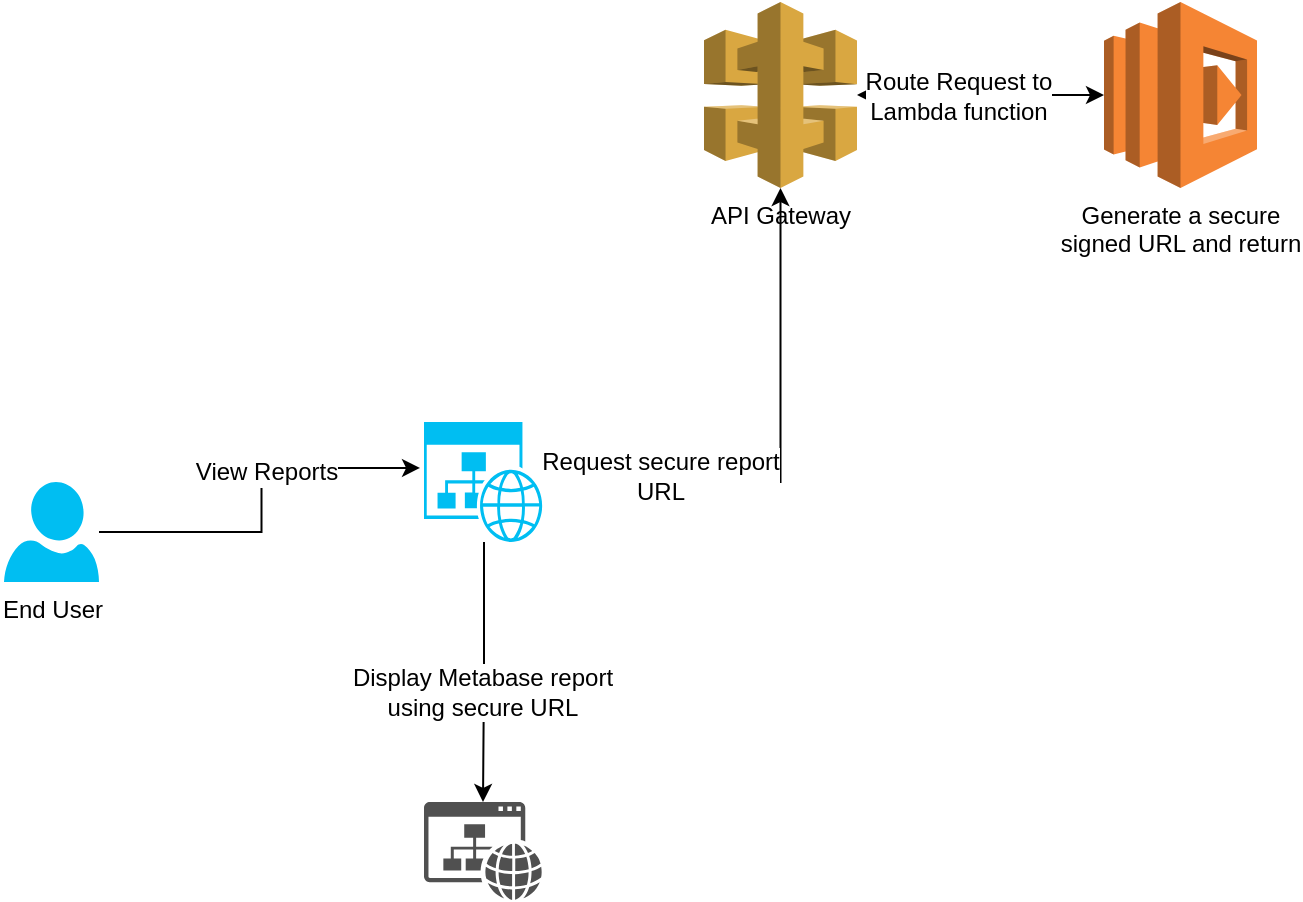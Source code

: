 <mxfile version="12.4.2" type="device" pages="1"><diagram id="BKnAOpuySM4NpKEYEow1" name="Page-1"><mxGraphModel dx="1662" dy="814" grid="1" gridSize="10" guides="1" tooltips="1" connect="1" arrows="1" fold="1" page="1" pageScale="1" pageWidth="1169" pageHeight="827" math="0" shadow="0"><root><mxCell id="0"/><mxCell id="1" parent="0"/><mxCell id="B2eLb6zMdleuknlEjI1z-9" value="" style="edgeStyle=orthogonalEdgeStyle;rounded=0;orthogonalLoop=1;jettySize=auto;html=1;entryX=-0.033;entryY=0.383;entryDx=0;entryDy=0;entryPerimeter=0;" edge="1" parent="1" source="B2eLb6zMdleuknlEjI1z-1" target="B2eLb6zMdleuknlEjI1z-16"><mxGeometry relative="1" as="geometry"/></mxCell><mxCell id="B2eLb6zMdleuknlEjI1z-19" value="View Reports" style="text;html=1;align=center;verticalAlign=middle;resizable=0;points=[];;labelBackgroundColor=#ffffff;" vertex="1" connectable="0" parent="B2eLb6zMdleuknlEjI1z-9"><mxGeometry x="0.196" y="-2" relative="1" as="geometry"><mxPoint as="offset"/></mxGeometry></mxCell><mxCell id="B2eLb6zMdleuknlEjI1z-1" value="End User" style="verticalLabelPosition=bottom;html=1;verticalAlign=top;align=center;strokeColor=none;fillColor=#00BEF2;shape=mxgraph.azure.user;" vertex="1" parent="1"><mxGeometry x="240" y="350" width="47.5" height="50" as="geometry"/></mxCell><mxCell id="B2eLb6zMdleuknlEjI1z-2" value="API Gateway" style="outlineConnect=0;dashed=0;verticalLabelPosition=bottom;verticalAlign=top;align=center;html=1;shape=mxgraph.aws3.api_gateway;fillColor=#D9A741;gradientColor=none;" vertex="1" parent="1"><mxGeometry x="590" y="110" width="76.5" height="93" as="geometry"/></mxCell><mxCell id="B2eLb6zMdleuknlEjI1z-5" value="Generate a secure &lt;br&gt;signed URL and return" style="outlineConnect=0;dashed=0;verticalLabelPosition=bottom;verticalAlign=top;align=center;html=1;shape=mxgraph.aws3.lambda;fillColor=#F58534;gradientColor=none;" vertex="1" parent="1"><mxGeometry x="790" y="110" width="76.5" height="93" as="geometry"/></mxCell><mxCell id="B2eLb6zMdleuknlEjI1z-14" value="" style="endArrow=classic;startArrow=classic;html=1;entryX=0;entryY=0.5;entryDx=0;entryDy=0;entryPerimeter=0;" edge="1" parent="1" source="B2eLb6zMdleuknlEjI1z-2" target="B2eLb6zMdleuknlEjI1z-5"><mxGeometry width="50" height="50" relative="1" as="geometry"><mxPoint x="700" y="220" as="sourcePoint"/><mxPoint x="750" y="170" as="targetPoint"/></mxGeometry></mxCell><mxCell id="B2eLb6zMdleuknlEjI1z-15" value="Route Request to&lt;br&gt;Lambda function" style="text;html=1;align=center;verticalAlign=middle;resizable=0;points=[];;labelBackgroundColor=#ffffff;" vertex="1" connectable="0" parent="B2eLb6zMdleuknlEjI1z-14"><mxGeometry x="-0.189" y="1" relative="1" as="geometry"><mxPoint y="1" as="offset"/></mxGeometry></mxCell><mxCell id="B2eLb6zMdleuknlEjI1z-17" value="" style="edgeStyle=orthogonalEdgeStyle;rounded=0;orthogonalLoop=1;jettySize=auto;html=1;" edge="1" parent="1" source="B2eLb6zMdleuknlEjI1z-16" target="B2eLb6zMdleuknlEjI1z-2"><mxGeometry relative="1" as="geometry"/></mxCell><mxCell id="B2eLb6zMdleuknlEjI1z-18" value="Request secure report&lt;br&gt;URL" style="text;html=1;align=center;verticalAlign=middle;resizable=0;points=[];;labelBackgroundColor=#ffffff;" vertex="1" connectable="0" parent="B2eLb6zMdleuknlEjI1z-17"><mxGeometry x="-0.563" y="3" relative="1" as="geometry"><mxPoint as="offset"/></mxGeometry></mxCell><mxCell id="B2eLb6zMdleuknlEjI1z-22" value="" style="edgeStyle=orthogonalEdgeStyle;rounded=0;orthogonalLoop=1;jettySize=auto;html=1;" edge="1" parent="1" source="B2eLb6zMdleuknlEjI1z-16" target="B2eLb6zMdleuknlEjI1z-21"><mxGeometry relative="1" as="geometry"/></mxCell><mxCell id="B2eLb6zMdleuknlEjI1z-24" value="Display Metabase report&lt;br&gt;using secure URL" style="text;html=1;align=center;verticalAlign=middle;resizable=0;points=[];;labelBackgroundColor=#ffffff;" vertex="1" connectable="0" parent="B2eLb6zMdleuknlEjI1z-22"><mxGeometry x="0.154" y="-1" relative="1" as="geometry"><mxPoint as="offset"/></mxGeometry></mxCell><mxCell id="B2eLb6zMdleuknlEjI1z-16" value="" style="verticalLabelPosition=bottom;html=1;verticalAlign=top;align=center;strokeColor=none;fillColor=#00BEF2;shape=mxgraph.azure.website_generic;pointerEvents=1;" vertex="1" parent="1"><mxGeometry x="450" y="320" width="60" height="60" as="geometry"/></mxCell><mxCell id="B2eLb6zMdleuknlEjI1z-21" value="" style="pointerEvents=1;shadow=0;dashed=0;html=1;strokeColor=none;fillColor=#505050;labelPosition=center;verticalLabelPosition=bottom;verticalAlign=top;outlineConnect=0;align=center;shape=mxgraph.office.concepts.website;" vertex="1" parent="1"><mxGeometry x="450" y="510" width="59" height="49" as="geometry"/></mxCell></root></mxGraphModel></diagram></mxfile>